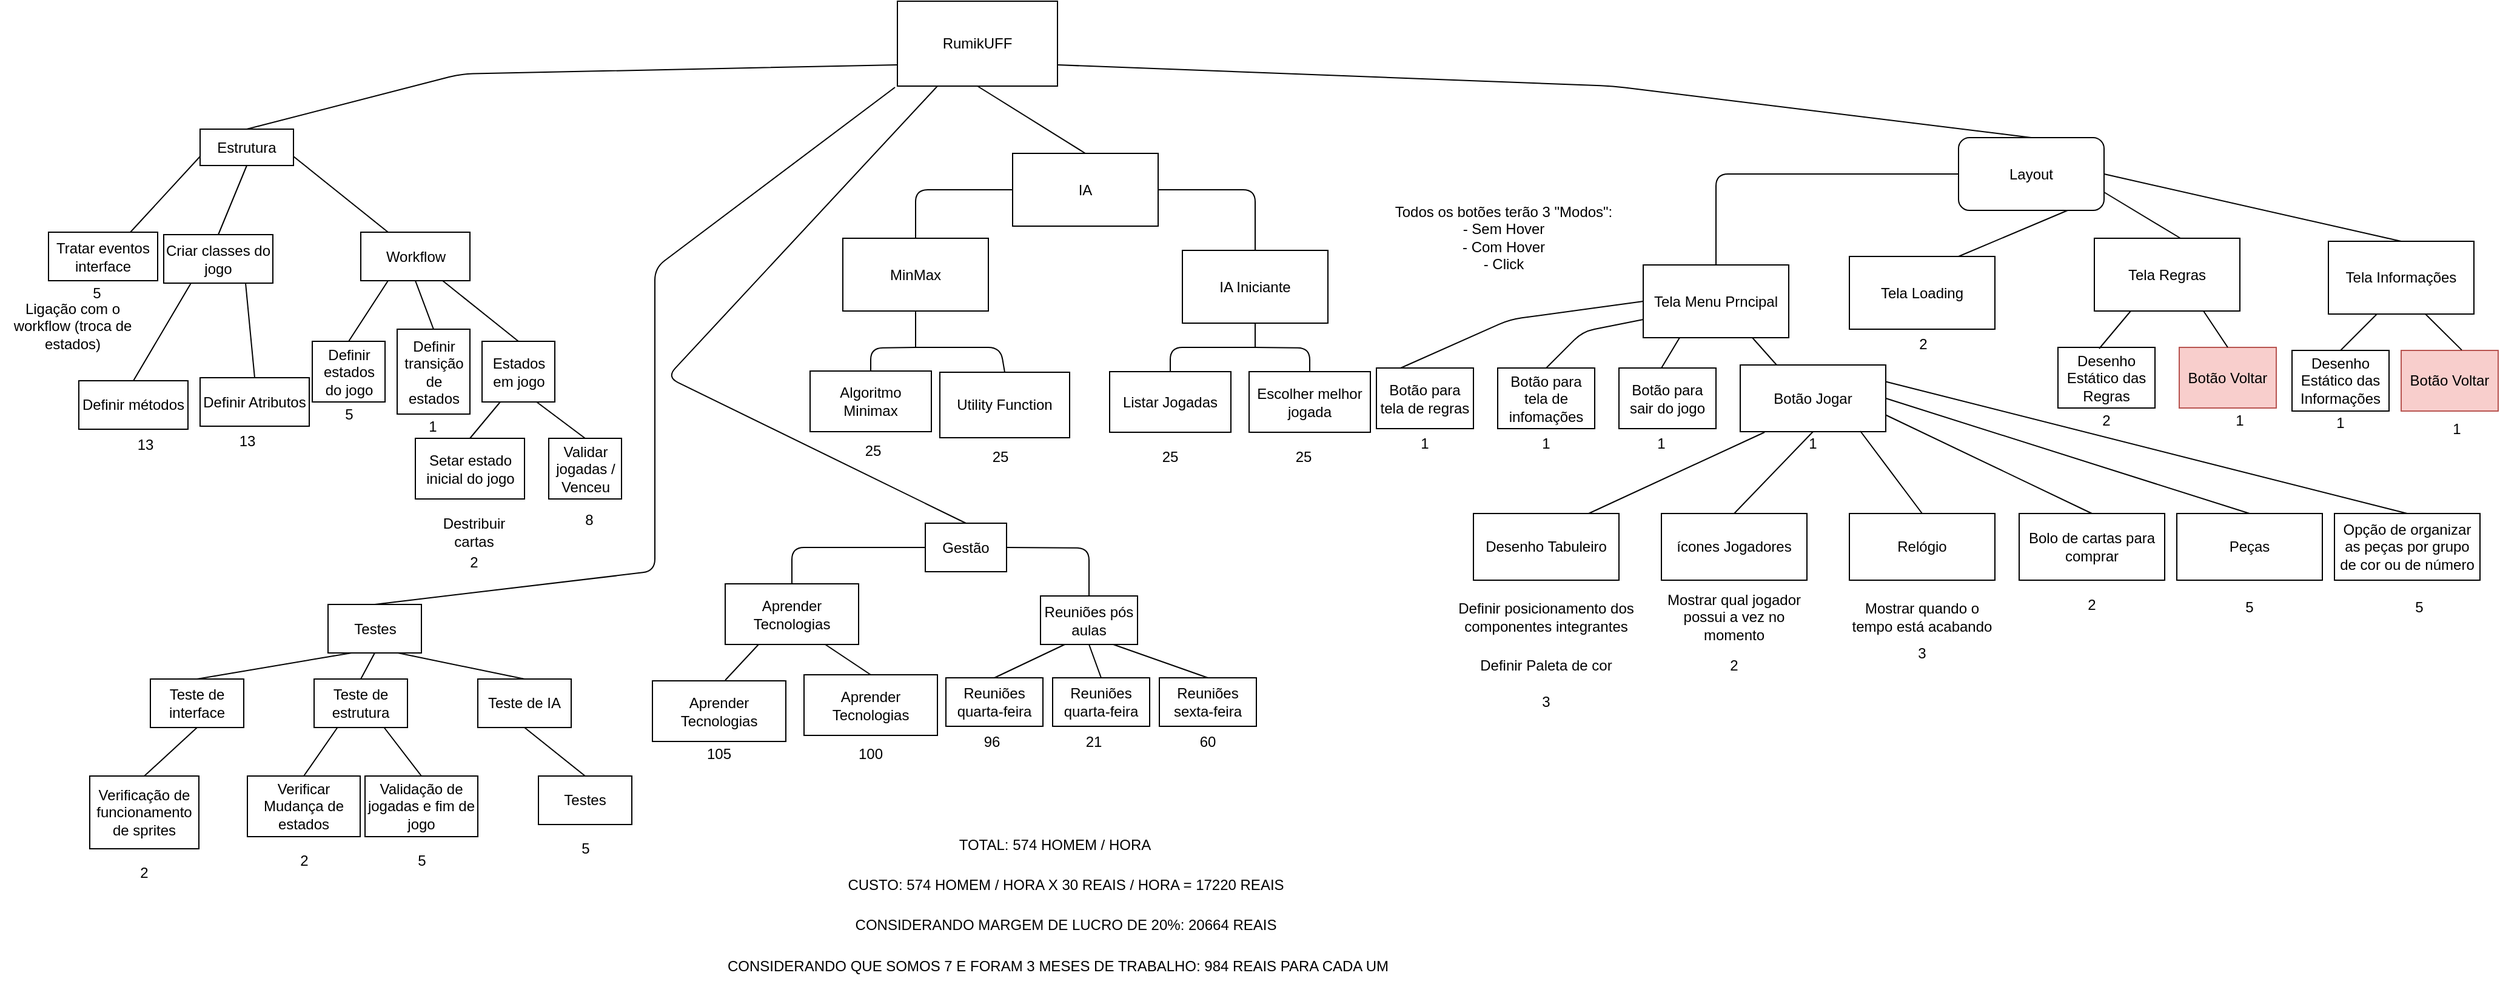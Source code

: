 <mxfile version="10.6.5" type="device"><diagram id="eZYM7yiqCys-XYu_l9QY" name="Page-1"><mxGraphModel dx="1834" dy="765" grid="1" gridSize="10" guides="1" tooltips="1" connect="1" arrows="1" fold="1" page="1" pageScale="1" pageWidth="827" pageHeight="1169" math="0" shadow="0"><root><mxCell id="0"/><mxCell id="1" parent="0"/><mxCell id="s8E5StRUGuPlpRAzMkEG-1" value="RumikUFF" style="rounded=0;whiteSpace=wrap;html=1;" parent="1" vertex="1"><mxGeometry x="1110" y="20" width="132" height="70" as="geometry"/></mxCell><mxCell id="s8E5StRUGuPlpRAzMkEG-2" value="Estrutura&lt;br&gt;" style="rounded=0;whiteSpace=wrap;html=1;" parent="1" vertex="1"><mxGeometry x="535" y="125.5" width="77" height="30" as="geometry"/></mxCell><mxCell id="s8E5StRUGuPlpRAzMkEG-3" value="Tratar eventos interface&lt;br&gt;" style="rounded=0;whiteSpace=wrap;html=1;" parent="1" vertex="1"><mxGeometry x="410" y="210.5" width="90" height="40" as="geometry"/></mxCell><mxCell id="s8E5StRUGuPlpRAzMkEG-4" value="Criar classes do jogo&lt;br&gt;" style="rounded=0;whiteSpace=wrap;html=1;" parent="1" vertex="1"><mxGeometry x="505" y="212.5" width="90" height="40" as="geometry"/></mxCell><mxCell id="s8E5StRUGuPlpRAzMkEG-5" value="Workflow&lt;br&gt;" style="rounded=0;whiteSpace=wrap;html=1;" parent="1" vertex="1"><mxGeometry x="667.5" y="210.5" width="90" height="40" as="geometry"/></mxCell><mxCell id="s8E5StRUGuPlpRAzMkEG-6" value="Ligação com o workflow (troca de estados)&lt;br&gt;" style="text;html=1;strokeColor=none;fillColor=none;align=center;verticalAlign=middle;whiteSpace=wrap;rounded=0;" parent="1" vertex="1"><mxGeometry x="370" y="267.5" width="120" height="40" as="geometry"/></mxCell><mxCell id="s8E5StRUGuPlpRAzMkEG-7" value="Definir métodos&lt;br&gt;" style="rounded=0;whiteSpace=wrap;html=1;" parent="1" vertex="1"><mxGeometry x="435" y="333" width="90" height="40" as="geometry"/></mxCell><mxCell id="s8E5StRUGuPlpRAzMkEG-8" value="Definir Atributos&lt;br&gt;" style="rounded=0;whiteSpace=wrap;html=1;" parent="1" vertex="1"><mxGeometry x="535" y="330.5" width="90" height="40" as="geometry"/></mxCell><mxCell id="s8E5StRUGuPlpRAzMkEG-9" value="Definir estados do jogo&lt;br&gt;" style="rounded=0;whiteSpace=wrap;html=1;" parent="1" vertex="1"><mxGeometry x="627.5" y="300.5" width="60" height="50" as="geometry"/></mxCell><mxCell id="s8E5StRUGuPlpRAzMkEG-10" value="Definir transição de estados&lt;br&gt;" style="rounded=0;whiteSpace=wrap;html=1;" parent="1" vertex="1"><mxGeometry x="697.5" y="290.5" width="60" height="70" as="geometry"/></mxCell><mxCell id="s8E5StRUGuPlpRAzMkEG-11" value="Estados em jogo&lt;br&gt;" style="rounded=0;whiteSpace=wrap;html=1;" parent="1" vertex="1"><mxGeometry x="767.5" y="300.5" width="60" height="50" as="geometry"/></mxCell><mxCell id="s8E5StRUGuPlpRAzMkEG-12" value="Setar estado inicial do jogo&lt;br&gt;" style="rounded=0;whiteSpace=wrap;html=1;" parent="1" vertex="1"><mxGeometry x="712.5" y="380.5" width="90" height="50" as="geometry"/></mxCell><mxCell id="s8E5StRUGuPlpRAzMkEG-13" value="Validar jogadas / Venceu&lt;br&gt;" style="rounded=0;whiteSpace=wrap;html=1;" parent="1" vertex="1"><mxGeometry x="822.5" y="380.5" width="60" height="50" as="geometry"/></mxCell><mxCell id="s8E5StRUGuPlpRAzMkEG-14" value="Destribuir cartas" style="text;html=1;strokeColor=none;fillColor=none;align=center;verticalAlign=middle;whiteSpace=wrap;rounded=0;" parent="1" vertex="1"><mxGeometry x="731" y="443" width="60" height="30" as="geometry"/></mxCell><mxCell id="s8E5StRUGuPlpRAzMkEG-15" value="" style="endArrow=none;html=1;entryX=0;entryY=0.75;entryDx=0;entryDy=0;exitX=0.75;exitY=0;exitDx=0;exitDy=0;" parent="1" source="s8E5StRUGuPlpRAzMkEG-3" target="s8E5StRUGuPlpRAzMkEG-2" edge="1"><mxGeometry width="50" height="50" relative="1" as="geometry"><mxPoint x="280" y="600.5" as="sourcePoint"/><mxPoint x="330" y="550.5" as="targetPoint"/></mxGeometry></mxCell><mxCell id="s8E5StRUGuPlpRAzMkEG-16" value="" style="endArrow=none;html=1;entryX=0.5;entryY=1;entryDx=0;entryDy=0;exitX=0.5;exitY=0;exitDx=0;exitDy=0;" parent="1" source="s8E5StRUGuPlpRAzMkEG-4" target="s8E5StRUGuPlpRAzMkEG-2" edge="1"><mxGeometry width="50" height="50" relative="1" as="geometry"><mxPoint x="368" y="220.5" as="sourcePoint"/><mxPoint x="545" y="158.5" as="targetPoint"/></mxGeometry></mxCell><mxCell id="s8E5StRUGuPlpRAzMkEG-17" value="" style="endArrow=none;html=1;entryX=1;entryY=0.75;entryDx=0;entryDy=0;exitX=0.25;exitY=0;exitDx=0;exitDy=0;" parent="1" source="s8E5StRUGuPlpRAzMkEG-5" target="s8E5StRUGuPlpRAzMkEG-2" edge="1"><mxGeometry width="50" height="50" relative="1" as="geometry"><mxPoint x="583" y="220.5" as="sourcePoint"/><mxPoint x="584" y="165.5" as="targetPoint"/></mxGeometry></mxCell><mxCell id="s8E5StRUGuPlpRAzMkEG-18" value="" style="endArrow=none;html=1;entryX=0.25;entryY=1;entryDx=0;entryDy=0;exitX=0.5;exitY=0;exitDx=0;exitDy=0;" parent="1" source="s8E5StRUGuPlpRAzMkEG-7" target="s8E5StRUGuPlpRAzMkEG-4" edge="1"><mxGeometry width="50" height="50" relative="1" as="geometry"><mxPoint x="280" y="600.5" as="sourcePoint"/><mxPoint x="330" y="550.5" as="targetPoint"/></mxGeometry></mxCell><mxCell id="s8E5StRUGuPlpRAzMkEG-19" value="" style="endArrow=none;html=1;entryX=0.75;entryY=1;entryDx=0;entryDy=0;exitX=0.5;exitY=0;exitDx=0;exitDy=0;" parent="1" source="s8E5StRUGuPlpRAzMkEG-8" target="s8E5StRUGuPlpRAzMkEG-4" edge="1"><mxGeometry width="50" height="50" relative="1" as="geometry"><mxPoint x="535" y="310.5" as="sourcePoint"/><mxPoint x="561" y="260.5" as="targetPoint"/></mxGeometry></mxCell><mxCell id="s8E5StRUGuPlpRAzMkEG-20" value="" style="endArrow=none;html=1;entryX=0.25;entryY=1;entryDx=0;entryDy=0;exitX=0.5;exitY=0;exitDx=0;exitDy=0;" parent="1" source="s8E5StRUGuPlpRAzMkEG-9" target="s8E5StRUGuPlpRAzMkEG-5" edge="1"><mxGeometry width="50" height="50" relative="1" as="geometry"><mxPoint x="552.5" y="310.5" as="sourcePoint"/><mxPoint x="513.5" y="260.5" as="targetPoint"/></mxGeometry></mxCell><mxCell id="s8E5StRUGuPlpRAzMkEG-21" value="" style="endArrow=none;html=1;entryX=0.5;entryY=1;entryDx=0;entryDy=0;exitX=0.5;exitY=0;exitDx=0;exitDy=0;" parent="1" source="s8E5StRUGuPlpRAzMkEG-10" target="s8E5StRUGuPlpRAzMkEG-5" edge="1"><mxGeometry width="50" height="50" relative="1" as="geometry"><mxPoint x="667.5" y="310.5" as="sourcePoint"/><mxPoint x="700.5" y="260.5" as="targetPoint"/></mxGeometry></mxCell><mxCell id="s8E5StRUGuPlpRAzMkEG-22" value="" style="endArrow=none;html=1;exitX=0.5;exitY=0;exitDx=0;exitDy=0;entryX=0.75;entryY=1;entryDx=0;entryDy=0;" parent="1" source="s8E5StRUGuPlpRAzMkEG-11" target="s8E5StRUGuPlpRAzMkEG-5" edge="1"><mxGeometry width="50" height="50" relative="1" as="geometry"><mxPoint x="737.5" y="300.5" as="sourcePoint"/><mxPoint x="737.5" y="260.5" as="targetPoint"/></mxGeometry></mxCell><mxCell id="s8E5StRUGuPlpRAzMkEG-23" value="" style="endArrow=none;html=1;exitX=0.5;exitY=0;exitDx=0;exitDy=0;entryX=0.25;entryY=1;entryDx=0;entryDy=0;" parent="1" source="s8E5StRUGuPlpRAzMkEG-12" target="s8E5StRUGuPlpRAzMkEG-11" edge="1"><mxGeometry width="50" height="50" relative="1" as="geometry"><mxPoint x="832.5" y="310.5" as="sourcePoint"/><mxPoint x="770.5" y="260.5" as="targetPoint"/></mxGeometry></mxCell><mxCell id="s8E5StRUGuPlpRAzMkEG-24" value="" style="endArrow=none;html=1;exitX=0.5;exitY=0;exitDx=0;exitDy=0;entryX=0.75;entryY=1;entryDx=0;entryDy=0;" parent="1" source="s8E5StRUGuPlpRAzMkEG-13" target="s8E5StRUGuPlpRAzMkEG-11" edge="1"><mxGeometry width="50" height="50" relative="1" as="geometry"><mxPoint x="767.5" y="450.5" as="sourcePoint"/><mxPoint x="817.5" y="360.5" as="targetPoint"/></mxGeometry></mxCell><mxCell id="s8E5StRUGuPlpRAzMkEG-40" value="Layout&lt;br&gt;" style="rounded=1;whiteSpace=wrap;html=1;" parent="1" vertex="1"><mxGeometry x="1985" y="132.5" width="120" height="60" as="geometry"/></mxCell><mxCell id="s8E5StRUGuPlpRAzMkEG-41" value="Tela Menu Prncipal" style="rounded=0;whiteSpace=wrap;html=1;" parent="1" vertex="1"><mxGeometry x="1725" y="237.5" width="120" height="60" as="geometry"/></mxCell><mxCell id="s8E5StRUGuPlpRAzMkEG-42" value="Tela Loading" style="rounded=0;whiteSpace=wrap;html=1;" parent="1" vertex="1"><mxGeometry x="1895" y="230.5" width="120" height="60" as="geometry"/></mxCell><mxCell id="s8E5StRUGuPlpRAzMkEG-43" value="Tela Regras" style="rounded=0;whiteSpace=wrap;html=1;" parent="1" vertex="1"><mxGeometry x="2097" y="215.5" width="120" height="60" as="geometry"/></mxCell><mxCell id="s8E5StRUGuPlpRAzMkEG-44" value="Tela Informações" style="rounded=0;whiteSpace=wrap;html=1;" parent="1" vertex="1"><mxGeometry x="2290" y="218" width="120" height="60" as="geometry"/></mxCell><mxCell id="s8E5StRUGuPlpRAzMkEG-45" value="Desenho Estático das Informações&lt;br&gt;" style="rounded=0;whiteSpace=wrap;html=1;" parent="1" vertex="1"><mxGeometry x="2260" y="308" width="80" height="50" as="geometry"/></mxCell><mxCell id="s8E5StRUGuPlpRAzMkEG-46" value="Botão Voltar&lt;br&gt;" style="rounded=0;whiteSpace=wrap;html=1;fillColor=#f8cecc;strokeColor=#b85450;" parent="1" vertex="1"><mxGeometry x="2350" y="308" width="80" height="50" as="geometry"/></mxCell><mxCell id="s8E5StRUGuPlpRAzMkEG-47" value="Desenho Estático das Regras&lt;br&gt;" style="rounded=0;whiteSpace=wrap;html=1;" parent="1" vertex="1"><mxGeometry x="2067" y="305.5" width="80" height="50" as="geometry"/></mxCell><mxCell id="s8E5StRUGuPlpRAzMkEG-48" value="Botão Voltar&lt;br&gt;" style="rounded=0;whiteSpace=wrap;html=1;fillColor=#f8cecc;strokeColor=#b85450;" parent="1" vertex="1"><mxGeometry x="2167" y="305.5" width="80" height="50" as="geometry"/></mxCell><mxCell id="s8E5StRUGuPlpRAzMkEG-49" value="Botão para tela de regras&lt;br&gt;" style="rounded=0;whiteSpace=wrap;html=1;" parent="1" vertex="1"><mxGeometry x="1505" y="322.5" width="80" height="50" as="geometry"/></mxCell><mxCell id="s8E5StRUGuPlpRAzMkEG-50" value="Botão para tela de infomações&lt;br&gt;" style="rounded=0;whiteSpace=wrap;html=1;" parent="1" vertex="1"><mxGeometry x="1605" y="322.5" width="80" height="50" as="geometry"/></mxCell><mxCell id="s8E5StRUGuPlpRAzMkEG-51" value="Botão para sair do jogo&lt;br&gt;" style="rounded=0;whiteSpace=wrap;html=1;" parent="1" vertex="1"><mxGeometry x="1705" y="322.5" width="80" height="50" as="geometry"/></mxCell><mxCell id="s8E5StRUGuPlpRAzMkEG-52" value="Botão Jogar&lt;br&gt;" style="rounded=0;whiteSpace=wrap;html=1;" parent="1" vertex="1"><mxGeometry x="1805" y="320" width="120" height="55" as="geometry"/></mxCell><mxCell id="s8E5StRUGuPlpRAzMkEG-53" value="Desenho Tabuleiro&lt;br&gt;" style="rounded=0;whiteSpace=wrap;html=1;" parent="1" vertex="1"><mxGeometry x="1585" y="442.5" width="120" height="55" as="geometry"/></mxCell><mxCell id="s8E5StRUGuPlpRAzMkEG-54" value="ícones Jogadores&lt;br&gt;" style="rounded=0;whiteSpace=wrap;html=1;" parent="1" vertex="1"><mxGeometry x="1740" y="442.5" width="120" height="55" as="geometry"/></mxCell><mxCell id="s8E5StRUGuPlpRAzMkEG-55" value="Relógio&lt;br&gt;" style="rounded=0;whiteSpace=wrap;html=1;" parent="1" vertex="1"><mxGeometry x="1895" y="442.5" width="120" height="55" as="geometry"/></mxCell><mxCell id="s8E5StRUGuPlpRAzMkEG-56" value="Bolo de cartas para comprar&lt;br&gt;" style="rounded=0;whiteSpace=wrap;html=1;" parent="1" vertex="1"><mxGeometry x="2035" y="442.5" width="120" height="55" as="geometry"/></mxCell><mxCell id="s8E5StRUGuPlpRAzMkEG-57" value="Peças&lt;br&gt;" style="rounded=0;whiteSpace=wrap;html=1;" parent="1" vertex="1"><mxGeometry x="2165" y="442.5" width="120" height="55" as="geometry"/></mxCell><mxCell id="s8E5StRUGuPlpRAzMkEG-58" value="" style="endArrow=none;html=1;" parent="1" source="s8E5StRUGuPlpRAzMkEG-41" target="s8E5StRUGuPlpRAzMkEG-40" edge="1"><mxGeometry width="50" height="50" relative="1" as="geometry"><mxPoint x="1905" y="217.5" as="sourcePoint"/><mxPoint x="1955" y="167.5" as="targetPoint"/><Array as="points"><mxPoint x="1785" y="162.5"/></Array></mxGeometry></mxCell><mxCell id="s8E5StRUGuPlpRAzMkEG-59" value="" style="endArrow=none;html=1;exitX=0.75;exitY=0;exitDx=0;exitDy=0;entryX=0.75;entryY=1;entryDx=0;entryDy=0;" parent="1" source="s8E5StRUGuPlpRAzMkEG-42" target="s8E5StRUGuPlpRAzMkEG-40" edge="1"><mxGeometry width="50" height="50" relative="1" as="geometry"><mxPoint x="2225" y="239.5" as="sourcePoint"/><mxPoint x="2105" y="172.5" as="targetPoint"/><Array as="points"/></mxGeometry></mxCell><mxCell id="s8E5StRUGuPlpRAzMkEG-60" value="" style="endArrow=none;html=1;exitX=0.592;exitY=0;exitDx=0;exitDy=0;exitPerimeter=0;entryX=1;entryY=0.75;entryDx=0;entryDy=0;" parent="1" source="s8E5StRUGuPlpRAzMkEG-43" target="s8E5StRUGuPlpRAzMkEG-40" edge="1"><mxGeometry width="50" height="50" relative="1" as="geometry"><mxPoint x="2225" y="207.5" as="sourcePoint"/><mxPoint x="2105" y="140.5" as="targetPoint"/><Array as="points"/></mxGeometry></mxCell><mxCell id="s8E5StRUGuPlpRAzMkEG-61" value="" style="endArrow=none;html=1;exitX=0.5;exitY=0;exitDx=0;exitDy=0;entryX=1;entryY=0.5;entryDx=0;entryDy=0;" parent="1" source="s8E5StRUGuPlpRAzMkEG-44" target="s8E5StRUGuPlpRAzMkEG-40" edge="1"><mxGeometry width="50" height="50" relative="1" as="geometry"><mxPoint x="2665.5" y="232.5" as="sourcePoint"/><mxPoint x="2324.5" y="157.5" as="targetPoint"/><Array as="points"/></mxGeometry></mxCell><mxCell id="s8E5StRUGuPlpRAzMkEG-62" value="" style="endArrow=none;html=1;exitX=0.425;exitY=0.02;exitDx=0;exitDy=0;entryX=0.25;entryY=1;entryDx=0;entryDy=0;exitPerimeter=0;" parent="1" source="s8E5StRUGuPlpRAzMkEG-47" target="s8E5StRUGuPlpRAzMkEG-43" edge="1"><mxGeometry width="50" height="50" relative="1" as="geometry"><mxPoint x="1947" y="315.5" as="sourcePoint"/><mxPoint x="1947" y="285.5" as="targetPoint"/></mxGeometry></mxCell><mxCell id="s8E5StRUGuPlpRAzMkEG-63" value="" style="endArrow=none;html=1;exitX=0.5;exitY=0;exitDx=0;exitDy=0;entryX=0.75;entryY=1;entryDx=0;entryDy=0;" parent="1" source="s8E5StRUGuPlpRAzMkEG-48" target="s8E5StRUGuPlpRAzMkEG-43" edge="1"><mxGeometry width="50" height="50" relative="1" as="geometry"><mxPoint x="2181" y="306.5" as="sourcePoint"/><mxPoint x="2207" y="275.5" as="targetPoint"/></mxGeometry></mxCell><mxCell id="s8E5StRUGuPlpRAzMkEG-64" value="" style="endArrow=none;html=1;exitX=0.5;exitY=0;exitDx=0;exitDy=0;" parent="1" source="s8E5StRUGuPlpRAzMkEG-45" edge="1"><mxGeometry width="50" height="50" relative="1" as="geometry"><mxPoint x="2280" y="328" as="sourcePoint"/><mxPoint x="2330" y="278" as="targetPoint"/></mxGeometry></mxCell><mxCell id="s8E5StRUGuPlpRAzMkEG-65" value="" style="endArrow=none;html=1;exitX=0.5;exitY=0;exitDx=0;exitDy=0;" parent="1" edge="1"><mxGeometry width="50" height="50" relative="1" as="geometry"><mxPoint x="2399.941" y="307.706" as="sourcePoint"/><mxPoint x="2370" y="278" as="targetPoint"/><Array as="points"/></mxGeometry></mxCell><mxCell id="s8E5StRUGuPlpRAzMkEG-66" value="" style="endArrow=none;html=1;entryX=0.25;entryY=1;entryDx=0;entryDy=0;" parent="1" target="s8E5StRUGuPlpRAzMkEG-41" edge="1"><mxGeometry width="50" height="50" relative="1" as="geometry"><mxPoint x="1740" y="322.5" as="sourcePoint"/><mxPoint x="1770" y="302.5" as="targetPoint"/><Array as="points"/></mxGeometry></mxCell><mxCell id="s8E5StRUGuPlpRAzMkEG-67" value="" style="endArrow=none;html=1;entryX=0.75;entryY=1;entryDx=0;entryDy=0;exitX=0.25;exitY=0;exitDx=0;exitDy=0;" parent="1" source="s8E5StRUGuPlpRAzMkEG-52" target="s8E5StRUGuPlpRAzMkEG-41" edge="1"><mxGeometry width="50" height="50" relative="1" as="geometry"><mxPoint x="1815" y="347.5" as="sourcePoint"/><mxPoint x="1865" y="297.5" as="targetPoint"/></mxGeometry></mxCell><mxCell id="s8E5StRUGuPlpRAzMkEG-68" value="" style="endArrow=none;html=1;entryX=0;entryY=0.75;entryDx=0;entryDy=0;" parent="1" target="s8E5StRUGuPlpRAzMkEG-41" edge="1"><mxGeometry width="50" height="50" relative="1" as="geometry"><mxPoint x="1645" y="322.5" as="sourcePoint"/><mxPoint x="1675" y="292.5" as="targetPoint"/><Array as="points"><mxPoint x="1675" y="292.5"/></Array></mxGeometry></mxCell><mxCell id="s8E5StRUGuPlpRAzMkEG-69" value="" style="endArrow=none;html=1;entryX=0;entryY=0.5;entryDx=0;entryDy=0;" parent="1" target="s8E5StRUGuPlpRAzMkEG-41" edge="1"><mxGeometry width="50" height="50" relative="1" as="geometry"><mxPoint x="1525" y="322.5" as="sourcePoint"/><mxPoint x="1715" y="262.5" as="targetPoint"/><Array as="points"><mxPoint x="1615" y="282.5"/></Array></mxGeometry></mxCell><mxCell id="s8E5StRUGuPlpRAzMkEG-70" value="" style="endArrow=none;html=1;entryX=0.167;entryY=1.009;entryDx=0;entryDy=0;entryPerimeter=0;" parent="1" target="s8E5StRUGuPlpRAzMkEG-52" edge="1"><mxGeometry width="50" height="50" relative="1" as="geometry"><mxPoint x="1680" y="442.5" as="sourcePoint"/><mxPoint x="1730" y="392.5" as="targetPoint"/></mxGeometry></mxCell><mxCell id="s8E5StRUGuPlpRAzMkEG-71" value="" style="endArrow=none;html=1;entryX=0.5;entryY=1;entryDx=0;entryDy=0;exitX=0.5;exitY=0;exitDx=0;exitDy=0;" parent="1" source="s8E5StRUGuPlpRAzMkEG-54" target="s8E5StRUGuPlpRAzMkEG-52" edge="1"><mxGeometry width="50" height="50" relative="1" as="geometry"><mxPoint x="1806" y="452.5" as="sourcePoint"/><mxPoint x="1845" y="397.5" as="targetPoint"/></mxGeometry></mxCell><mxCell id="s8E5StRUGuPlpRAzMkEG-72" value="" style="endArrow=none;html=1;exitX=0.5;exitY=0;exitDx=0;exitDy=0;entryX=0.825;entryY=0.991;entryDx=0;entryDy=0;entryPerimeter=0;" parent="1" source="s8E5StRUGuPlpRAzMkEG-55" target="s8E5StRUGuPlpRAzMkEG-52" edge="1"><mxGeometry width="50" height="50" relative="1" as="geometry"><mxPoint x="1925" y="442.5" as="sourcePoint"/><mxPoint x="1975" y="392.5" as="targetPoint"/></mxGeometry></mxCell><mxCell id="s8E5StRUGuPlpRAzMkEG-73" value="" style="endArrow=none;html=1;entryX=1;entryY=0.75;entryDx=0;entryDy=0;exitX=0.5;exitY=0;exitDx=0;exitDy=0;" parent="1" source="s8E5StRUGuPlpRAzMkEG-56" target="s8E5StRUGuPlpRAzMkEG-52" edge="1"><mxGeometry width="50" height="50" relative="1" as="geometry"><mxPoint x="1995" y="382.5" as="sourcePoint"/><mxPoint x="2045" y="332.5" as="targetPoint"/></mxGeometry></mxCell><mxCell id="s8E5StRUGuPlpRAzMkEG-74" value="" style="endArrow=none;html=1;entryX=1;entryY=0.5;entryDx=0;entryDy=0;exitX=0.5;exitY=0;exitDx=0;exitDy=0;" parent="1" source="s8E5StRUGuPlpRAzMkEG-57" target="s8E5StRUGuPlpRAzMkEG-52" edge="1"><mxGeometry width="50" height="50" relative="1" as="geometry"><mxPoint x="1505" y="572.5" as="sourcePoint"/><mxPoint x="1555" y="522.5" as="targetPoint"/></mxGeometry></mxCell><mxCell id="s8E5StRUGuPlpRAzMkEG-75" value="&lt;span&gt;Definir posicionamento dos componentes integrantes&lt;/span&gt;" style="text;html=1;strokeColor=none;fillColor=none;align=center;verticalAlign=middle;whiteSpace=wrap;rounded=0;" parent="1" vertex="1"><mxGeometry x="1565" y="507.5" width="160" height="40" as="geometry"/></mxCell><mxCell id="s8E5StRUGuPlpRAzMkEG-76" value="Definir Paleta de cor" style="text;html=1;strokeColor=none;fillColor=none;align=center;verticalAlign=middle;whiteSpace=wrap;rounded=0;" parent="1" vertex="1"><mxGeometry x="1585" y="557.5" width="120" height="20" as="geometry"/></mxCell><mxCell id="s8E5StRUGuPlpRAzMkEG-77" value="Mostrar qual jogador possui a vez no momento" style="text;html=1;strokeColor=none;fillColor=none;align=center;verticalAlign=middle;whiteSpace=wrap;rounded=0;" parent="1" vertex="1"><mxGeometry x="1740" y="517.5" width="120" height="20" as="geometry"/></mxCell><mxCell id="s8E5StRUGuPlpRAzMkEG-78" value="Mostrar quando o tempo está acabando" style="text;html=1;strokeColor=none;fillColor=none;align=center;verticalAlign=middle;whiteSpace=wrap;rounded=0;" parent="1" vertex="1"><mxGeometry x="1895" y="517.5" width="120" height="20" as="geometry"/></mxCell><mxCell id="s8E5StRUGuPlpRAzMkEG-79" value="Opção de organizar as peças por grupo de cor ou de número&lt;br&gt;" style="rounded=0;whiteSpace=wrap;html=1;" parent="1" vertex="1"><mxGeometry x="2295" y="442.5" width="120" height="55" as="geometry"/></mxCell><mxCell id="s8E5StRUGuPlpRAzMkEG-80" value="" style="endArrow=none;html=1;entryX=0.5;entryY=0;entryDx=0;entryDy=0;exitX=1;exitY=0.25;exitDx=0;exitDy=0;" parent="1" source="s8E5StRUGuPlpRAzMkEG-52" target="s8E5StRUGuPlpRAzMkEG-79" edge="1"><mxGeometry width="50" height="50" relative="1" as="geometry"><mxPoint x="1390" y="647.5" as="sourcePoint"/><mxPoint x="1440" y="597.5" as="targetPoint"/><Array as="points"/></mxGeometry></mxCell><mxCell id="s8E5StRUGuPlpRAzMkEG-81" value="Todos os botões terão 3 &quot;Modos&quot;:&lt;br&gt;- Sem Hover&lt;br&gt;- Com Hover&lt;br&gt;- Click&lt;br&gt;" style="text;html=1;strokeColor=none;fillColor=none;align=center;verticalAlign=middle;whiteSpace=wrap;rounded=0;" parent="1" vertex="1"><mxGeometry x="1510" y="177.5" width="200" height="75" as="geometry"/></mxCell><mxCell id="s8E5StRUGuPlpRAzMkEG-82" value="" style="endArrow=none;html=1;entryX=0;entryY=0.75;entryDx=0;entryDy=0;exitX=0.5;exitY=0;exitDx=0;exitDy=0;" parent="1" source="s8E5StRUGuPlpRAzMkEG-2" target="s8E5StRUGuPlpRAzMkEG-1" edge="1"><mxGeometry width="50" height="50" relative="1" as="geometry"><mxPoint x="410" y="650" as="sourcePoint"/><mxPoint x="460" y="600" as="targetPoint"/><Array as="points"><mxPoint x="750" y="80"/></Array></mxGeometry></mxCell><mxCell id="s8E5StRUGuPlpRAzMkEG-83" value="" style="endArrow=none;html=1;entryX=0.5;entryY=1;entryDx=0;entryDy=0;exitX=0.5;exitY=0;exitDx=0;exitDy=0;" parent="1" source="bBEhQgYzmvk31Xtcl9zs-21" target="s8E5StRUGuPlpRAzMkEG-1" edge="1"><mxGeometry width="50" height="50" relative="1" as="geometry"><mxPoint x="1269" y="115" as="sourcePoint"/><mxPoint x="1120" y="97" as="targetPoint"/><Array as="points"/></mxGeometry></mxCell><mxCell id="s8E5StRUGuPlpRAzMkEG-84" value="" style="endArrow=none;html=1;entryX=1;entryY=0.75;entryDx=0;entryDy=0;exitX=0.5;exitY=0;exitDx=0;exitDy=0;" parent="1" source="s8E5StRUGuPlpRAzMkEG-40" target="s8E5StRUGuPlpRAzMkEG-1" edge="1"><mxGeometry width="50" height="50" relative="1" as="geometry"><mxPoint x="1228" y="175" as="sourcePoint"/><mxPoint x="1186" y="100" as="targetPoint"/><Array as="points"><mxPoint x="1700" y="90"/></Array></mxGeometry></mxCell><mxCell id="-CW4as9tFz3H7b-KQb-9-1" value="5" style="text;html=1;strokeColor=none;fillColor=none;align=center;verticalAlign=middle;whiteSpace=wrap;rounded=0;" parent="1" vertex="1"><mxGeometry x="430" y="250.5" width="40" height="20" as="geometry"/></mxCell><mxCell id="-CW4as9tFz3H7b-KQb-9-2" value="13" style="text;html=1;strokeColor=none;fillColor=none;align=center;verticalAlign=middle;whiteSpace=wrap;rounded=0;" parent="1" vertex="1"><mxGeometry x="470" y="375.5" width="40" height="20" as="geometry"/></mxCell><mxCell id="-CW4as9tFz3H7b-KQb-9-3" value="13" style="text;html=1;strokeColor=none;fillColor=none;align=center;verticalAlign=middle;whiteSpace=wrap;rounded=0;" parent="1" vertex="1"><mxGeometry x="553.5" y="373" width="40" height="20" as="geometry"/></mxCell><mxCell id="-CW4as9tFz3H7b-KQb-9-4" value="5" style="text;html=1;strokeColor=none;fillColor=none;align=center;verticalAlign=middle;whiteSpace=wrap;rounded=0;" parent="1" vertex="1"><mxGeometry x="637.5" y="350.5" width="40" height="20" as="geometry"/></mxCell><mxCell id="-CW4as9tFz3H7b-KQb-9-5" value="1" style="text;html=1;strokeColor=none;fillColor=none;align=center;verticalAlign=middle;whiteSpace=wrap;rounded=0;" parent="1" vertex="1"><mxGeometry x="706.5" y="360.5" width="40" height="20" as="geometry"/></mxCell><mxCell id="-CW4as9tFz3H7b-KQb-9-6" value="2" style="text;html=1;strokeColor=none;fillColor=none;align=center;verticalAlign=middle;whiteSpace=wrap;rounded=0;" parent="1" vertex="1"><mxGeometry x="741" y="473" width="40" height="20" as="geometry"/></mxCell><mxCell id="-CW4as9tFz3H7b-KQb-9-7" value="8" style="text;html=1;strokeColor=none;fillColor=none;align=center;verticalAlign=middle;whiteSpace=wrap;rounded=0;" parent="1" vertex="1"><mxGeometry x="836" y="438" width="40" height="20" as="geometry"/></mxCell><mxCell id="-CW4as9tFz3H7b-KQb-9-12" value="1" style="text;html=1;strokeColor=none;fillColor=none;align=center;verticalAlign=middle;whiteSpace=wrap;rounded=0;" parent="1" vertex="1"><mxGeometry x="1525" y="375" width="40" height="20" as="geometry"/></mxCell><mxCell id="-CW4as9tFz3H7b-KQb-9-15" value="1" style="text;html=1;strokeColor=none;fillColor=none;align=center;verticalAlign=middle;whiteSpace=wrap;rounded=0;" parent="1" vertex="1"><mxGeometry x="1625" y="375" width="40" height="20" as="geometry"/></mxCell><mxCell id="-CW4as9tFz3H7b-KQb-9-16" value="1" style="text;html=1;strokeColor=none;fillColor=none;align=center;verticalAlign=middle;whiteSpace=wrap;rounded=0;" parent="1" vertex="1"><mxGeometry x="1720" y="375" width="40" height="20" as="geometry"/></mxCell><mxCell id="-CW4as9tFz3H7b-KQb-9-17" value="1" style="text;html=1;strokeColor=none;fillColor=none;align=center;verticalAlign=middle;whiteSpace=wrap;rounded=0;" parent="1" vertex="1"><mxGeometry x="1845" y="375" width="40" height="20" as="geometry"/></mxCell><mxCell id="-CW4as9tFz3H7b-KQb-9-18" value="2" style="text;html=1;strokeColor=none;fillColor=none;align=center;verticalAlign=middle;whiteSpace=wrap;rounded=0;" parent="1" vertex="1"><mxGeometry x="1936" y="292.5" width="40" height="20" as="geometry"/></mxCell><mxCell id="-CW4as9tFz3H7b-KQb-9-19" value="2" style="text;html=1;strokeColor=none;fillColor=none;align=center;verticalAlign=middle;whiteSpace=wrap;rounded=0;" parent="1" vertex="1"><mxGeometry x="2087" y="355.5" width="40" height="20" as="geometry"/></mxCell><mxCell id="-CW4as9tFz3H7b-KQb-9-20" value="1" style="text;html=1;strokeColor=none;fillColor=none;align=center;verticalAlign=middle;whiteSpace=wrap;rounded=0;" parent="1" vertex="1"><mxGeometry x="2197" y="355.5" width="40" height="20" as="geometry"/></mxCell><mxCell id="-CW4as9tFz3H7b-KQb-9-21" value="1" style="text;html=1;strokeColor=none;fillColor=none;align=center;verticalAlign=middle;whiteSpace=wrap;rounded=0;" parent="1" vertex="1"><mxGeometry x="2280" y="358" width="40" height="20" as="geometry"/></mxCell><mxCell id="-CW4as9tFz3H7b-KQb-9-22" value="1" style="text;html=1;strokeColor=none;fillColor=none;align=center;verticalAlign=middle;whiteSpace=wrap;rounded=0;" parent="1" vertex="1"><mxGeometry x="2376" y="363" width="40" height="20" as="geometry"/></mxCell><mxCell id="-CW4as9tFz3H7b-KQb-9-23" value="3" style="text;html=1;strokeColor=none;fillColor=none;align=center;verticalAlign=middle;whiteSpace=wrap;rounded=0;" parent="1" vertex="1"><mxGeometry x="1625" y="587.5" width="40" height="20" as="geometry"/></mxCell><mxCell id="-CW4as9tFz3H7b-KQb-9-24" value="2" style="text;html=1;strokeColor=none;fillColor=none;align=center;verticalAlign=middle;whiteSpace=wrap;rounded=0;" parent="1" vertex="1"><mxGeometry x="1780" y="557.5" width="40" height="20" as="geometry"/></mxCell><mxCell id="-CW4as9tFz3H7b-KQb-9-25" value="3" style="text;html=1;strokeColor=none;fillColor=none;align=center;verticalAlign=middle;whiteSpace=wrap;rounded=0;" parent="1" vertex="1"><mxGeometry x="1935" y="547.5" width="40" height="20" as="geometry"/></mxCell><mxCell id="-CW4as9tFz3H7b-KQb-9-26" value="2" style="text;html=1;strokeColor=none;fillColor=none;align=center;verticalAlign=middle;whiteSpace=wrap;rounded=0;" parent="1" vertex="1"><mxGeometry x="2075" y="507.5" width="40" height="20" as="geometry"/></mxCell><mxCell id="-CW4as9tFz3H7b-KQb-9-27" value="5" style="text;html=1;strokeColor=none;fillColor=none;align=center;verticalAlign=middle;whiteSpace=wrap;rounded=0;" parent="1" vertex="1"><mxGeometry x="2205" y="510" width="40" height="20" as="geometry"/></mxCell><mxCell id="-CW4as9tFz3H7b-KQb-9-28" value="5" style="text;html=1;strokeColor=none;fillColor=none;align=center;verticalAlign=middle;whiteSpace=wrap;rounded=0;" parent="1" vertex="1"><mxGeometry x="2345" y="510" width="40" height="20" as="geometry"/></mxCell><mxCell id="-CW4as9tFz3H7b-KQb-9-29" value="TOTAL: 574 HOMEM / HORA" style="text;html=1;strokeColor=none;fillColor=none;align=center;verticalAlign=middle;whiteSpace=wrap;rounded=0;" parent="1" vertex="1"><mxGeometry x="1039" y="699.5" width="402" height="33" as="geometry"/></mxCell><mxCell id="-CW4as9tFz3H7b-KQb-9-30" value="CUSTO: 574 HOMEM / HORA X 30 REAIS / HORA = 17220 REAIS" style="text;html=1;strokeColor=none;fillColor=none;align=center;verticalAlign=middle;whiteSpace=wrap;rounded=0;" parent="1" vertex="1"><mxGeometry x="1048" y="732.5" width="402" height="33" as="geometry"/></mxCell><mxCell id="PWQW__QjdcS_i3BKXnzf-15" value="" style="endArrow=none;html=1;entryX=0.5;entryY=0;entryDx=0;entryDy=0;exitX=0.25;exitY=1;exitDx=0;exitDy=0;" parent="1" source="s8E5StRUGuPlpRAzMkEG-1" target="bBEhQgYzmvk31Xtcl9zs-1" edge="1"><mxGeometry width="50" height="50" relative="1" as="geometry"><mxPoint x="260" y="770" as="sourcePoint"/><mxPoint x="1082" y="425" as="targetPoint"/><Array as="points"><mxPoint x="920" y="330"/></Array></mxGeometry></mxCell><mxCell id="bBEhQgYzmvk31Xtcl9zs-1" value="Gestão" style="rounded=0;whiteSpace=wrap;html=1;" vertex="1" parent="1"><mxGeometry x="1133" y="450.5" width="67" height="40" as="geometry"/></mxCell><mxCell id="bBEhQgYzmvk31Xtcl9zs-2" value="Reuniões pós aulas" style="rounded=0;whiteSpace=wrap;html=1;" vertex="1" parent="1"><mxGeometry x="1228" y="510.5" width="80" height="40" as="geometry"/></mxCell><mxCell id="bBEhQgYzmvk31Xtcl9zs-3" value="Aprender Tecnologias" style="rounded=0;whiteSpace=wrap;html=1;" vertex="1" parent="1"><mxGeometry x="968" y="500.5" width="110" height="50" as="geometry"/></mxCell><mxCell id="bBEhQgYzmvk31Xtcl9zs-4" value="Reuniões quarta-feira" style="rounded=0;whiteSpace=wrap;html=1;" vertex="1" parent="1"><mxGeometry x="1150" y="578" width="80" height="40" as="geometry"/></mxCell><mxCell id="bBEhQgYzmvk31Xtcl9zs-5" value="Reuniões sexta-feira" style="rounded=0;whiteSpace=wrap;html=1;" vertex="1" parent="1"><mxGeometry x="1326" y="578" width="80" height="40" as="geometry"/></mxCell><mxCell id="bBEhQgYzmvk31Xtcl9zs-6" value="" style="endArrow=none;html=1;entryX=0;entryY=0.5;entryDx=0;entryDy=0;exitX=0.5;exitY=0;exitDx=0;exitDy=0;" edge="1" parent="1" source="bBEhQgYzmvk31Xtcl9zs-3" target="bBEhQgYzmvk31Xtcl9zs-1"><mxGeometry width="50" height="50" relative="1" as="geometry"><mxPoint x="953" y="700.5" as="sourcePoint"/><mxPoint x="1003" y="650.5" as="targetPoint"/><Array as="points"><mxPoint x="1023" y="470.5"/></Array></mxGeometry></mxCell><mxCell id="bBEhQgYzmvk31Xtcl9zs-7" value="" style="endArrow=none;html=1;entryX=1;entryY=0.5;entryDx=0;entryDy=0;exitX=0.5;exitY=0;exitDx=0;exitDy=0;" edge="1" parent="1" source="bBEhQgYzmvk31Xtcl9zs-2" target="bBEhQgYzmvk31Xtcl9zs-1"><mxGeometry width="50" height="50" relative="1" as="geometry"><mxPoint x="1018" y="510.5" as="sourcePoint"/><mxPoint x="1143" y="480.5" as="targetPoint"/><Array as="points"><mxPoint x="1268" y="471"/></Array></mxGeometry></mxCell><mxCell id="bBEhQgYzmvk31Xtcl9zs-8" value="" style="endArrow=none;html=1;entryX=0.5;entryY=0;entryDx=0;entryDy=0;exitX=0.25;exitY=1;exitDx=0;exitDy=0;" edge="1" parent="1" source="bBEhQgYzmvk31Xtcl9zs-2" target="bBEhQgYzmvk31Xtcl9zs-4"><mxGeometry width="50" height="50" relative="1" as="geometry"><mxPoint x="1265" y="520.5" as="sourcePoint"/><mxPoint x="1132" y="485.5" as="targetPoint"/><Array as="points"/></mxGeometry></mxCell><mxCell id="bBEhQgYzmvk31Xtcl9zs-9" value="" style="endArrow=none;html=1;entryX=0.5;entryY=0;entryDx=0;entryDy=0;exitX=0.75;exitY=1;exitDx=0;exitDy=0;" edge="1" parent="1" source="bBEhQgYzmvk31Xtcl9zs-2" target="bBEhQgYzmvk31Xtcl9zs-5"><mxGeometry width="50" height="50" relative="1" as="geometry"><mxPoint x="1245" y="560.5" as="sourcePoint"/><mxPoint x="1225" y="605.5" as="targetPoint"/><Array as="points"/></mxGeometry></mxCell><mxCell id="bBEhQgYzmvk31Xtcl9zs-10" value="105" style="text;html=1;strokeColor=none;fillColor=none;align=center;verticalAlign=middle;whiteSpace=wrap;rounded=0;" vertex="1" parent="1"><mxGeometry x="943" y="630.5" width="40" height="20" as="geometry"/></mxCell><mxCell id="bBEhQgYzmvk31Xtcl9zs-11" value="96" style="text;html=1;strokeColor=none;fillColor=none;align=center;verticalAlign=middle;whiteSpace=wrap;rounded=0;" vertex="1" parent="1"><mxGeometry x="1168" y="620.5" width="40" height="20" as="geometry"/></mxCell><mxCell id="bBEhQgYzmvk31Xtcl9zs-12" value="60&lt;br&gt;" style="text;html=1;strokeColor=none;fillColor=none;align=center;verticalAlign=middle;whiteSpace=wrap;rounded=0;" vertex="1" parent="1"><mxGeometry x="1346" y="620.5" width="40" height="20" as="geometry"/></mxCell><mxCell id="bBEhQgYzmvk31Xtcl9zs-13" value="Aprender Tecnologias" style="rounded=0;whiteSpace=wrap;html=1;" vertex="1" parent="1"><mxGeometry x="908" y="580.5" width="110" height="50" as="geometry"/></mxCell><mxCell id="bBEhQgYzmvk31Xtcl9zs-14" value="Aprender Tecnologias" style="rounded=0;whiteSpace=wrap;html=1;" vertex="1" parent="1"><mxGeometry x="1033" y="575.5" width="110" height="50" as="geometry"/></mxCell><mxCell id="bBEhQgYzmvk31Xtcl9zs-15" value="100" style="text;html=1;strokeColor=none;fillColor=none;align=center;verticalAlign=middle;whiteSpace=wrap;rounded=0;" vertex="1" parent="1"><mxGeometry x="1073" y="630.5" width="30" height="20" as="geometry"/></mxCell><mxCell id="bBEhQgYzmvk31Xtcl9zs-16" value="Reuniões quarta-feira" style="rounded=0;whiteSpace=wrap;html=1;" vertex="1" parent="1"><mxGeometry x="1238" y="578" width="80" height="40" as="geometry"/></mxCell><mxCell id="bBEhQgYzmvk31Xtcl9zs-17" value="" style="endArrow=none;html=1;entryX=0.5;entryY=1;entryDx=0;entryDy=0;exitX=0.5;exitY=0;exitDx=0;exitDy=0;" edge="1" parent="1" source="bBEhQgYzmvk31Xtcl9zs-16" target="bBEhQgYzmvk31Xtcl9zs-2"><mxGeometry width="50" height="50" relative="1" as="geometry"><mxPoint x="835" y="785.5" as="sourcePoint"/><mxPoint x="885" y="735.5" as="targetPoint"/></mxGeometry></mxCell><mxCell id="bBEhQgYzmvk31Xtcl9zs-18" value="" style="endArrow=none;html=1;entryX=0.25;entryY=1;entryDx=0;entryDy=0;" edge="1" parent="1" target="bBEhQgYzmvk31Xtcl9zs-3"><mxGeometry width="50" height="50" relative="1" as="geometry"><mxPoint x="968" y="580" as="sourcePoint"/><mxPoint x="963" y="730.5" as="targetPoint"/></mxGeometry></mxCell><mxCell id="bBEhQgYzmvk31Xtcl9zs-19" value="" style="endArrow=none;html=1;entryX=0.75;entryY=1;entryDx=0;entryDy=0;exitX=0.5;exitY=0;exitDx=0;exitDy=0;" edge="1" parent="1" source="bBEhQgYzmvk31Xtcl9zs-14" target="bBEhQgYzmvk31Xtcl9zs-3"><mxGeometry width="50" height="50" relative="1" as="geometry"><mxPoint x="913" y="780.5" as="sourcePoint"/><mxPoint x="963" y="730.5" as="targetPoint"/></mxGeometry></mxCell><mxCell id="bBEhQgYzmvk31Xtcl9zs-20" value="21" style="text;html=1;strokeColor=none;fillColor=none;align=center;verticalAlign=middle;whiteSpace=wrap;rounded=0;" vertex="1" parent="1"><mxGeometry x="1251.5" y="620.5" width="40" height="20" as="geometry"/></mxCell><mxCell id="bBEhQgYzmvk31Xtcl9zs-21" value="IA" style="rounded=0;whiteSpace=wrap;html=1;" vertex="1" parent="1"><mxGeometry x="1205" y="145.5" width="120" height="60" as="geometry"/></mxCell><mxCell id="bBEhQgYzmvk31Xtcl9zs-22" value="IA Iniciante" style="rounded=0;whiteSpace=wrap;html=1;" vertex="1" parent="1"><mxGeometry x="1345" y="225.5" width="120" height="60" as="geometry"/></mxCell><mxCell id="bBEhQgYzmvk31Xtcl9zs-23" value="Algoritmo Minimax" style="rounded=0;whiteSpace=wrap;html=1;aspect=fixed;" vertex="1" parent="1"><mxGeometry x="1038" y="325" width="100" height="50" as="geometry"/></mxCell><mxCell id="bBEhQgYzmvk31Xtcl9zs-24" value="Utility Function&lt;br&gt;" style="rounded=0;whiteSpace=wrap;html=1;aspect=fixed;" vertex="1" parent="1"><mxGeometry x="1145" y="326" width="107" height="54" as="geometry"/></mxCell><mxCell id="bBEhQgYzmvk31Xtcl9zs-25" value="Listar Jogadas" style="rounded=0;whiteSpace=wrap;html=1;aspect=fixed;" vertex="1" parent="1"><mxGeometry x="1285" y="325.5" width="100" height="50" as="geometry"/></mxCell><mxCell id="bBEhQgYzmvk31Xtcl9zs-26" value="Escolher melhor jogada" style="rounded=0;whiteSpace=wrap;html=1;aspect=fixed;" vertex="1" parent="1"><mxGeometry x="1400" y="325.5" width="100" height="50" as="geometry"/></mxCell><mxCell id="bBEhQgYzmvk31Xtcl9zs-27" value="" style="endArrow=none;html=1;exitX=0;exitY=0.5;exitDx=0;exitDy=0;entryX=0.5;entryY=0;entryDx=0;entryDy=0;" edge="1" parent="1" source="bBEhQgYzmvk31Xtcl9zs-21" target="bBEhQgYzmvk31Xtcl9zs-39"><mxGeometry width="50" height="50" relative="1" as="geometry"><mxPoint x="1005" y="445.5" as="sourcePoint"/><mxPoint x="1125" y="225.5" as="targetPoint"/><Array as="points"><mxPoint x="1125" y="175.5"/></Array></mxGeometry></mxCell><mxCell id="bBEhQgYzmvk31Xtcl9zs-28" value="" style="endArrow=none;html=1;entryX=1;entryY=0.5;entryDx=0;entryDy=0;exitX=0.5;exitY=0;exitDx=0;exitDy=0;" edge="1" parent="1" source="bBEhQgYzmvk31Xtcl9zs-22" target="bBEhQgYzmvk31Xtcl9zs-21"><mxGeometry width="50" height="50" relative="1" as="geometry"><mxPoint x="1005" y="445.5" as="sourcePoint"/><mxPoint x="1055" y="395.5" as="targetPoint"/><Array as="points"><mxPoint x="1405" y="175.5"/></Array></mxGeometry></mxCell><mxCell id="bBEhQgYzmvk31Xtcl9zs-29" value="" style="endArrow=none;html=1;entryX=0.5;entryY=0;entryDx=0;entryDy=0;" edge="1" parent="1" target="bBEhQgYzmvk31Xtcl9zs-23"><mxGeometry width="50" height="50" relative="1" as="geometry"><mxPoint x="1125" y="305.5" as="sourcePoint"/><mxPoint x="1055" y="395.5" as="targetPoint"/><Array as="points"><mxPoint x="1088" y="306"/></Array></mxGeometry></mxCell><mxCell id="bBEhQgYzmvk31Xtcl9zs-30" value="" style="endArrow=none;html=1;entryX=0.5;entryY=0;entryDx=0;entryDy=0;" edge="1" parent="1" target="bBEhQgYzmvk31Xtcl9zs-24"><mxGeometry width="50" height="50" relative="1" as="geometry"><mxPoint x="1125" y="305.5" as="sourcePoint"/><mxPoint x="1055" y="395.5" as="targetPoint"/><Array as="points"><mxPoint x="1195" y="305.5"/></Array></mxGeometry></mxCell><mxCell id="bBEhQgYzmvk31Xtcl9zs-31" value="" style="endArrow=none;html=1;exitX=0.5;exitY=1;exitDx=0;exitDy=0;" edge="1" parent="1" source="bBEhQgYzmvk31Xtcl9zs-39"><mxGeometry width="50" height="50" relative="1" as="geometry"><mxPoint x="1125" y="265.5" as="sourcePoint"/><mxPoint x="1125" y="305.5" as="targetPoint"/></mxGeometry></mxCell><mxCell id="bBEhQgYzmvk31Xtcl9zs-32" value="" style="endArrow=none;html=1;entryX=0.5;entryY=0;entryDx=0;entryDy=0;" edge="1" parent="1" target="bBEhQgYzmvk31Xtcl9zs-25"><mxGeometry width="50" height="50" relative="1" as="geometry"><mxPoint x="1405" y="305.5" as="sourcePoint"/><mxPoint x="1055" y="395.5" as="targetPoint"/><Array as="points"><mxPoint x="1335" y="305.5"/></Array></mxGeometry></mxCell><mxCell id="bBEhQgYzmvk31Xtcl9zs-33" value="" style="endArrow=none;html=1;entryX=0.5;entryY=0;entryDx=0;entryDy=0;" edge="1" parent="1" target="bBEhQgYzmvk31Xtcl9zs-26"><mxGeometry width="50" height="50" relative="1" as="geometry"><mxPoint x="1405" y="305.5" as="sourcePoint"/><mxPoint x="1055" y="395.5" as="targetPoint"/><Array as="points"><mxPoint x="1450" y="306"/></Array></mxGeometry></mxCell><mxCell id="bBEhQgYzmvk31Xtcl9zs-34" value="" style="endArrow=none;html=1;entryX=0.5;entryY=1;entryDx=0;entryDy=0;" edge="1" parent="1" target="bBEhQgYzmvk31Xtcl9zs-22"><mxGeometry width="50" height="50" relative="1" as="geometry"><mxPoint x="1405" y="305.5" as="sourcePoint"/><mxPoint x="1055" y="465.5" as="targetPoint"/></mxGeometry></mxCell><mxCell id="bBEhQgYzmvk31Xtcl9zs-35" value="25" style="text;html=1;strokeColor=none;fillColor=none;align=center;verticalAlign=middle;whiteSpace=wrap;rounded=0;" vertex="1" parent="1"><mxGeometry x="1070" y="380.5" width="40" height="20" as="geometry"/></mxCell><mxCell id="bBEhQgYzmvk31Xtcl9zs-36" value="25" style="text;html=1;strokeColor=none;fillColor=none;align=center;verticalAlign=middle;whiteSpace=wrap;rounded=0;" vertex="1" parent="1"><mxGeometry x="1175" y="385.5" width="40" height="20" as="geometry"/></mxCell><mxCell id="bBEhQgYzmvk31Xtcl9zs-37" value="25" style="text;html=1;strokeColor=none;fillColor=none;align=center;verticalAlign=middle;whiteSpace=wrap;rounded=0;" vertex="1" parent="1"><mxGeometry x="1315" y="385.5" width="40" height="20" as="geometry"/></mxCell><mxCell id="bBEhQgYzmvk31Xtcl9zs-38" value="25" style="text;html=1;strokeColor=none;fillColor=none;align=center;verticalAlign=middle;whiteSpace=wrap;rounded=0;" vertex="1" parent="1"><mxGeometry x="1425" y="385.5" width="40" height="20" as="geometry"/></mxCell><mxCell id="bBEhQgYzmvk31Xtcl9zs-39" value="MinMax" style="rounded=0;whiteSpace=wrap;html=1;" vertex="1" parent="1"><mxGeometry x="1065" y="215.5" width="120" height="60" as="geometry"/></mxCell><mxCell id="bBEhQgYzmvk31Xtcl9zs-42" value="Testes" style="rounded=0;whiteSpace=wrap;html=1;" vertex="1" parent="1"><mxGeometry x="640.5" y="517.5" width="77" height="40" as="geometry"/></mxCell><mxCell id="bBEhQgYzmvk31Xtcl9zs-43" value="Teste de interface" style="rounded=0;whiteSpace=wrap;html=1;" vertex="1" parent="1"><mxGeometry x="494" y="579" width="77" height="40" as="geometry"/></mxCell><mxCell id="bBEhQgYzmvk31Xtcl9zs-44" value="Teste de estrutura" style="rounded=0;whiteSpace=wrap;html=1;" vertex="1" parent="1"><mxGeometry x="629" y="579" width="77" height="40" as="geometry"/></mxCell><mxCell id="bBEhQgYzmvk31Xtcl9zs-45" value="Teste de IA" style="rounded=0;whiteSpace=wrap;html=1;" vertex="1" parent="1"><mxGeometry x="764" y="579" width="77" height="40" as="geometry"/></mxCell><mxCell id="bBEhQgYzmvk31Xtcl9zs-46" value="Verificação de funcionamento de sprites" style="rounded=0;whiteSpace=wrap;html=1;" vertex="1" parent="1"><mxGeometry x="444" y="659" width="90" height="60" as="geometry"/></mxCell><mxCell id="bBEhQgYzmvk31Xtcl9zs-47" value="Verificar Mudança de estados" style="rounded=0;whiteSpace=wrap;html=1;" vertex="1" parent="1"><mxGeometry x="574" y="659" width="93" height="50" as="geometry"/></mxCell><mxCell id="bBEhQgYzmvk31Xtcl9zs-48" value="Validação de jogadas e fim de jogo" style="rounded=0;whiteSpace=wrap;html=1;" vertex="1" parent="1"><mxGeometry x="671" y="659" width="93" height="50" as="geometry"/></mxCell><mxCell id="bBEhQgYzmvk31Xtcl9zs-49" value="Testes" style="rounded=0;whiteSpace=wrap;html=1;" vertex="1" parent="1"><mxGeometry x="814" y="659" width="77" height="40" as="geometry"/></mxCell><mxCell id="bBEhQgYzmvk31Xtcl9zs-50" value="" style="endArrow=none;html=1;entryX=0.5;entryY=1;entryDx=0;entryDy=0;exitX=0.5;exitY=0;exitDx=0;exitDy=0;" edge="1" parent="1" source="bBEhQgYzmvk31Xtcl9zs-46" target="bBEhQgYzmvk31Xtcl9zs-43"><mxGeometry width="50" height="50" relative="1" as="geometry"><mxPoint x="444" y="769" as="sourcePoint"/><mxPoint x="494" y="719" as="targetPoint"/></mxGeometry></mxCell><mxCell id="bBEhQgYzmvk31Xtcl9zs-51" value="" style="endArrow=none;html=1;entryX=0.25;entryY=1;entryDx=0;entryDy=0;exitX=0.5;exitY=0;exitDx=0;exitDy=0;" edge="1" parent="1" source="bBEhQgYzmvk31Xtcl9zs-47" target="bBEhQgYzmvk31Xtcl9zs-44"><mxGeometry width="50" height="50" relative="1" as="geometry"><mxPoint x="493" y="669" as="sourcePoint"/><mxPoint x="543" y="629" as="targetPoint"/></mxGeometry></mxCell><mxCell id="bBEhQgYzmvk31Xtcl9zs-52" value="" style="endArrow=none;html=1;entryX=0.75;entryY=1;entryDx=0;entryDy=0;exitX=0.5;exitY=0;exitDx=0;exitDy=0;" edge="1" parent="1" source="bBEhQgYzmvk31Xtcl9zs-48" target="bBEhQgYzmvk31Xtcl9zs-44"><mxGeometry width="50" height="50" relative="1" as="geometry"><mxPoint x="639" y="669" as="sourcePoint"/><mxPoint x="658" y="629" as="targetPoint"/></mxGeometry></mxCell><mxCell id="bBEhQgYzmvk31Xtcl9zs-53" value="" style="endArrow=none;html=1;entryX=0.5;entryY=1;entryDx=0;entryDy=0;exitX=0.5;exitY=0;exitDx=0;exitDy=0;" edge="1" parent="1" source="bBEhQgYzmvk31Xtcl9zs-49" target="bBEhQgYzmvk31Xtcl9zs-45"><mxGeometry width="50" height="50" relative="1" as="geometry"><mxPoint x="720" y="669" as="sourcePoint"/><mxPoint x="697" y="629" as="targetPoint"/></mxGeometry></mxCell><mxCell id="bBEhQgYzmvk31Xtcl9zs-54" value="" style="endArrow=none;html=1;entryX=0.75;entryY=1;entryDx=0;entryDy=0;exitX=0.5;exitY=0;exitDx=0;exitDy=0;" edge="1" parent="1" source="bBEhQgYzmvk31Xtcl9zs-45" target="bBEhQgYzmvk31Xtcl9zs-42"><mxGeometry width="50" height="50" relative="1" as="geometry"><mxPoint x="863" y="669" as="sourcePoint"/><mxPoint x="813" y="629" as="targetPoint"/></mxGeometry></mxCell><mxCell id="bBEhQgYzmvk31Xtcl9zs-55" value="" style="endArrow=none;html=1;entryX=0.25;entryY=1;entryDx=0;entryDy=0;exitX=0.5;exitY=0;exitDx=0;exitDy=0;" edge="1" parent="1" source="bBEhQgYzmvk31Xtcl9zs-43" target="bBEhQgYzmvk31Xtcl9zs-42"><mxGeometry width="50" height="50" relative="1" as="geometry"><mxPoint x="813" y="589" as="sourcePoint"/><mxPoint x="697" y="549" as="targetPoint"/></mxGeometry></mxCell><mxCell id="bBEhQgYzmvk31Xtcl9zs-56" value="" style="endArrow=none;html=1;entryX=0.5;entryY=1;entryDx=0;entryDy=0;exitX=0.5;exitY=0;exitDx=0;exitDy=0;" edge="1" parent="1" source="bBEhQgYzmvk31Xtcl9zs-44" target="bBEhQgYzmvk31Xtcl9zs-42"><mxGeometry width="50" height="50" relative="1" as="geometry"><mxPoint x="543" y="589" as="sourcePoint"/><mxPoint x="658" y="549" as="targetPoint"/></mxGeometry></mxCell><mxCell id="bBEhQgYzmvk31Xtcl9zs-57" value="2" style="text;html=1;strokeColor=none;fillColor=none;align=center;verticalAlign=middle;whiteSpace=wrap;rounded=0;" vertex="1" parent="1"><mxGeometry x="469" y="729" width="40" height="20" as="geometry"/></mxCell><mxCell id="bBEhQgYzmvk31Xtcl9zs-58" value="2" style="text;html=1;strokeColor=none;fillColor=none;align=center;verticalAlign=middle;whiteSpace=wrap;rounded=0;" vertex="1" parent="1"><mxGeometry x="600.5" y="719" width="40" height="20" as="geometry"/></mxCell><mxCell id="bBEhQgYzmvk31Xtcl9zs-59" value="5" style="text;html=1;strokeColor=none;fillColor=none;align=center;verticalAlign=middle;whiteSpace=wrap;rounded=0;" vertex="1" parent="1"><mxGeometry x="697.5" y="719" width="40" height="20" as="geometry"/></mxCell><mxCell id="bBEhQgYzmvk31Xtcl9zs-60" value="5" style="text;html=1;strokeColor=none;fillColor=none;align=center;verticalAlign=middle;whiteSpace=wrap;rounded=0;" vertex="1" parent="1"><mxGeometry x="832.5" y="709" width="40" height="20" as="geometry"/></mxCell><mxCell id="bBEhQgYzmvk31Xtcl9zs-61" value="" style="endArrow=none;html=1;entryX=-0.015;entryY=1.014;entryDx=0;entryDy=0;entryPerimeter=0;exitX=0.5;exitY=0;exitDx=0;exitDy=0;" edge="1" parent="1" source="bBEhQgYzmvk31Xtcl9zs-42" target="s8E5StRUGuPlpRAzMkEG-1"><mxGeometry width="50" height="50" relative="1" as="geometry"><mxPoint x="370" y="840" as="sourcePoint"/><mxPoint x="420" y="790" as="targetPoint"/><Array as="points"><mxPoint x="910" y="490"/><mxPoint x="910" y="240"/></Array></mxGeometry></mxCell><mxCell id="bBEhQgYzmvk31Xtcl9zs-63" value="CONSIDERANDO MARGEM DE LUCRO DE 20%: 20664 REAIS" style="text;html=1;strokeColor=none;fillColor=none;align=center;verticalAlign=middle;whiteSpace=wrap;rounded=0;" vertex="1" parent="1"><mxGeometry x="1048" y="765.5" width="402" height="33" as="geometry"/></mxCell><mxCell id="bBEhQgYzmvk31Xtcl9zs-64" value="CONSIDERANDO QUE SOMOS 7 E FORAM 3 MESES DE TRABALHO: 984 REAIS PARA CADA UM" style="text;html=1;strokeColor=none;fillColor=none;align=center;verticalAlign=middle;whiteSpace=wrap;rounded=0;" vertex="1" parent="1"><mxGeometry x="952.5" y="799" width="579" height="33" as="geometry"/></mxCell></root></mxGraphModel></diagram></mxfile>